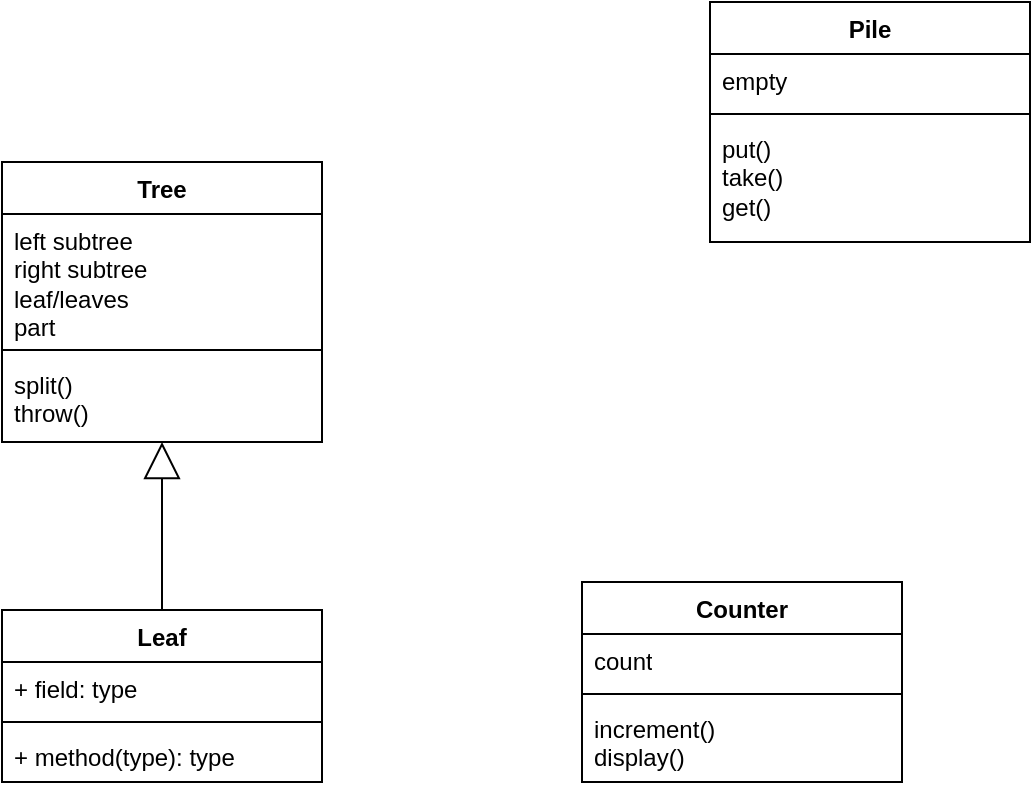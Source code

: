 <mxfile version="24.2.9" type="github">
  <diagram name="Страница — 1" id="dtzEapzKMnemivXaMPEk">
    <mxGraphModel dx="941" dy="515" grid="1" gridSize="10" guides="1" tooltips="1" connect="1" arrows="1" fold="1" page="1" pageScale="1" pageWidth="827" pageHeight="1169" math="0" shadow="0">
      <root>
        <mxCell id="0" />
        <mxCell id="1" parent="0" />
        <mxCell id="sWFpAdtklxmUq8GA6gXG-1" value="Counter" style="swimlane;fontStyle=1;align=center;verticalAlign=top;childLayout=stackLayout;horizontal=1;startSize=26;horizontalStack=0;resizeParent=1;resizeParentMax=0;resizeLast=0;collapsible=1;marginBottom=0;whiteSpace=wrap;html=1;" vertex="1" parent="1">
          <mxGeometry x="350" y="340" width="160" height="100" as="geometry" />
        </mxCell>
        <mxCell id="sWFpAdtklxmUq8GA6gXG-2" value="count" style="text;strokeColor=none;fillColor=none;align=left;verticalAlign=top;spacingLeft=4;spacingRight=4;overflow=hidden;rotatable=0;points=[[0,0.5],[1,0.5]];portConstraint=eastwest;whiteSpace=wrap;html=1;" vertex="1" parent="sWFpAdtklxmUq8GA6gXG-1">
          <mxGeometry y="26" width="160" height="26" as="geometry" />
        </mxCell>
        <mxCell id="sWFpAdtklxmUq8GA6gXG-3" value="" style="line;strokeWidth=1;fillColor=none;align=left;verticalAlign=middle;spacingTop=-1;spacingLeft=3;spacingRight=3;rotatable=0;labelPosition=right;points=[];portConstraint=eastwest;strokeColor=inherit;" vertex="1" parent="sWFpAdtklxmUq8GA6gXG-1">
          <mxGeometry y="52" width="160" height="8" as="geometry" />
        </mxCell>
        <mxCell id="sWFpAdtklxmUq8GA6gXG-4" value="&lt;div&gt;increment()&lt;/div&gt;&lt;div&gt;display()&lt;br&gt;&lt;/div&gt;" style="text;strokeColor=none;fillColor=none;align=left;verticalAlign=top;spacingLeft=4;spacingRight=4;overflow=hidden;rotatable=0;points=[[0,0.5],[1,0.5]];portConstraint=eastwest;whiteSpace=wrap;html=1;" vertex="1" parent="sWFpAdtklxmUq8GA6gXG-1">
          <mxGeometry y="60" width="160" height="40" as="geometry" />
        </mxCell>
        <mxCell id="sWFpAdtklxmUq8GA6gXG-5" value="Leaf" style="swimlane;fontStyle=1;align=center;verticalAlign=top;childLayout=stackLayout;horizontal=1;startSize=26;horizontalStack=0;resizeParent=1;resizeParentMax=0;resizeLast=0;collapsible=1;marginBottom=0;whiteSpace=wrap;html=1;" vertex="1" parent="1">
          <mxGeometry x="60" y="354" width="160" height="86" as="geometry" />
        </mxCell>
        <mxCell id="sWFpAdtklxmUq8GA6gXG-6" value="+ field: type" style="text;strokeColor=none;fillColor=none;align=left;verticalAlign=top;spacingLeft=4;spacingRight=4;overflow=hidden;rotatable=0;points=[[0,0.5],[1,0.5]];portConstraint=eastwest;whiteSpace=wrap;html=1;" vertex="1" parent="sWFpAdtklxmUq8GA6gXG-5">
          <mxGeometry y="26" width="160" height="26" as="geometry" />
        </mxCell>
        <mxCell id="sWFpAdtklxmUq8GA6gXG-7" value="" style="line;strokeWidth=1;fillColor=none;align=left;verticalAlign=middle;spacingTop=-1;spacingLeft=3;spacingRight=3;rotatable=0;labelPosition=right;points=[];portConstraint=eastwest;strokeColor=inherit;" vertex="1" parent="sWFpAdtklxmUq8GA6gXG-5">
          <mxGeometry y="52" width="160" height="8" as="geometry" />
        </mxCell>
        <mxCell id="sWFpAdtklxmUq8GA6gXG-8" value="+ method(type): type" style="text;strokeColor=none;fillColor=none;align=left;verticalAlign=top;spacingLeft=4;spacingRight=4;overflow=hidden;rotatable=0;points=[[0,0.5],[1,0.5]];portConstraint=eastwest;whiteSpace=wrap;html=1;" vertex="1" parent="sWFpAdtklxmUq8GA6gXG-5">
          <mxGeometry y="60" width="160" height="26" as="geometry" />
        </mxCell>
        <mxCell id="sWFpAdtklxmUq8GA6gXG-9" value="Tree" style="swimlane;fontStyle=1;align=center;verticalAlign=top;childLayout=stackLayout;horizontal=1;startSize=26;horizontalStack=0;resizeParent=1;resizeParentMax=0;resizeLast=0;collapsible=1;marginBottom=0;whiteSpace=wrap;html=1;" vertex="1" parent="1">
          <mxGeometry x="60" y="130" width="160" height="140" as="geometry" />
        </mxCell>
        <mxCell id="sWFpAdtklxmUq8GA6gXG-10" value="&lt;div&gt;left subtree&lt;/div&gt;&lt;div&gt;right subtree&lt;/div&gt;&lt;div&gt;leaf/leaves&lt;/div&gt;&lt;div&gt;part&lt;br&gt;&lt;/div&gt;" style="text;strokeColor=none;fillColor=none;align=left;verticalAlign=top;spacingLeft=4;spacingRight=4;overflow=hidden;rotatable=0;points=[[0,0.5],[1,0.5]];portConstraint=eastwest;whiteSpace=wrap;html=1;" vertex="1" parent="sWFpAdtklxmUq8GA6gXG-9">
          <mxGeometry y="26" width="160" height="64" as="geometry" />
        </mxCell>
        <mxCell id="sWFpAdtklxmUq8GA6gXG-11" value="" style="line;strokeWidth=1;fillColor=none;align=left;verticalAlign=middle;spacingTop=-1;spacingLeft=3;spacingRight=3;rotatable=0;labelPosition=right;points=[];portConstraint=eastwest;strokeColor=inherit;" vertex="1" parent="sWFpAdtklxmUq8GA6gXG-9">
          <mxGeometry y="90" width="160" height="8" as="geometry" />
        </mxCell>
        <mxCell id="sWFpAdtklxmUq8GA6gXG-12" value="&lt;div&gt;split()&lt;/div&gt;&lt;div&gt;throw()&lt;br&gt;&lt;/div&gt;" style="text;strokeColor=none;fillColor=none;align=left;verticalAlign=top;spacingLeft=4;spacingRight=4;overflow=hidden;rotatable=0;points=[[0,0.5],[1,0.5]];portConstraint=eastwest;whiteSpace=wrap;html=1;" vertex="1" parent="sWFpAdtklxmUq8GA6gXG-9">
          <mxGeometry y="98" width="160" height="42" as="geometry" />
        </mxCell>
        <mxCell id="sWFpAdtklxmUq8GA6gXG-13" value="Pile" style="swimlane;fontStyle=1;align=center;verticalAlign=top;childLayout=stackLayout;horizontal=1;startSize=26;horizontalStack=0;resizeParent=1;resizeParentMax=0;resizeLast=0;collapsible=1;marginBottom=0;whiteSpace=wrap;html=1;" vertex="1" parent="1">
          <mxGeometry x="414" y="50" width="160" height="120" as="geometry" />
        </mxCell>
        <mxCell id="sWFpAdtklxmUq8GA6gXG-14" value="empty" style="text;strokeColor=none;fillColor=none;align=left;verticalAlign=top;spacingLeft=4;spacingRight=4;overflow=hidden;rotatable=0;points=[[0,0.5],[1,0.5]];portConstraint=eastwest;whiteSpace=wrap;html=1;" vertex="1" parent="sWFpAdtklxmUq8GA6gXG-13">
          <mxGeometry y="26" width="160" height="26" as="geometry" />
        </mxCell>
        <mxCell id="sWFpAdtklxmUq8GA6gXG-15" value="" style="line;strokeWidth=1;fillColor=none;align=left;verticalAlign=middle;spacingTop=-1;spacingLeft=3;spacingRight=3;rotatable=0;labelPosition=right;points=[];portConstraint=eastwest;strokeColor=inherit;" vertex="1" parent="sWFpAdtklxmUq8GA6gXG-13">
          <mxGeometry y="52" width="160" height="8" as="geometry" />
        </mxCell>
        <mxCell id="sWFpAdtklxmUq8GA6gXG-16" value="&lt;div&gt;put()&lt;/div&gt;&lt;div&gt;take()&lt;/div&gt;&lt;div&gt;get()&lt;br&gt;&lt;/div&gt;" style="text;strokeColor=none;fillColor=none;align=left;verticalAlign=top;spacingLeft=4;spacingRight=4;overflow=hidden;rotatable=0;points=[[0,0.5],[1,0.5]];portConstraint=eastwest;whiteSpace=wrap;html=1;" vertex="1" parent="sWFpAdtklxmUq8GA6gXG-13">
          <mxGeometry y="60" width="160" height="60" as="geometry" />
        </mxCell>
        <mxCell id="sWFpAdtklxmUq8GA6gXG-17" value="" style="endArrow=block;endSize=16;endFill=0;html=1;rounded=0;exitX=0.5;exitY=0;exitDx=0;exitDy=0;" edge="1" parent="1" source="sWFpAdtklxmUq8GA6gXG-5" target="sWFpAdtklxmUq8GA6gXG-12">
          <mxGeometry width="160" relative="1" as="geometry">
            <mxPoint x="330" y="280" as="sourcePoint" />
            <mxPoint x="490" y="280" as="targetPoint" />
          </mxGeometry>
        </mxCell>
      </root>
    </mxGraphModel>
  </diagram>
</mxfile>
